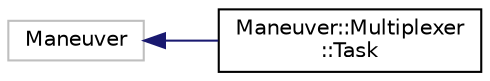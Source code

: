 digraph "Graphical Class Hierarchy"
{
  edge [fontname="Helvetica",fontsize="10",labelfontname="Helvetica",labelfontsize="10"];
  node [fontname="Helvetica",fontsize="10",shape=record];
  rankdir="LR";
  Node6 [label="Maneuver",height=0.2,width=0.4,color="grey75", fillcolor="white", style="filled"];
  Node6 -> Node0 [dir="back",color="midnightblue",fontsize="10",style="solid",fontname="Helvetica"];
  Node0 [label="Maneuver::Multiplexer\l::Task",height=0.2,width=0.4,color="black", fillcolor="white", style="filled",URL="$struct_maneuver_1_1_multiplexer_1_1_task.html"];
}
